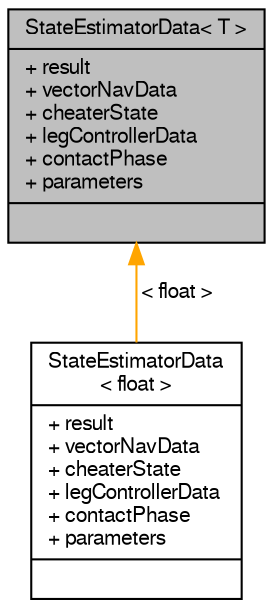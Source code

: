digraph "StateEstimatorData&lt; T &gt;"
{
  edge [fontname="FreeSans",fontsize="10",labelfontname="FreeSans",labelfontsize="10"];
  node [fontname="FreeSans",fontsize="10",shape=record];
  Node1 [label="{StateEstimatorData\< T \>\n|+ result\l+ vectorNavData\l+ cheaterState\l+ legControllerData\l+ contactPhase\l+ parameters\l|}",height=0.2,width=0.4,color="black", fillcolor="grey75", style="filled", fontcolor="black"];
  Node1 -> Node2 [dir="back",color="orange",fontsize="10",style="solid",label=" \< float \>" ,fontname="FreeSans"];
  Node2 [label="{StateEstimatorData\l\< float \>\n|+ result\l+ vectorNavData\l+ cheaterState\l+ legControllerData\l+ contactPhase\l+ parameters\l|}",height=0.2,width=0.4,color="black", fillcolor="white", style="filled",URL="$d1/d0d/struct_state_estimator_data.html"];
}
